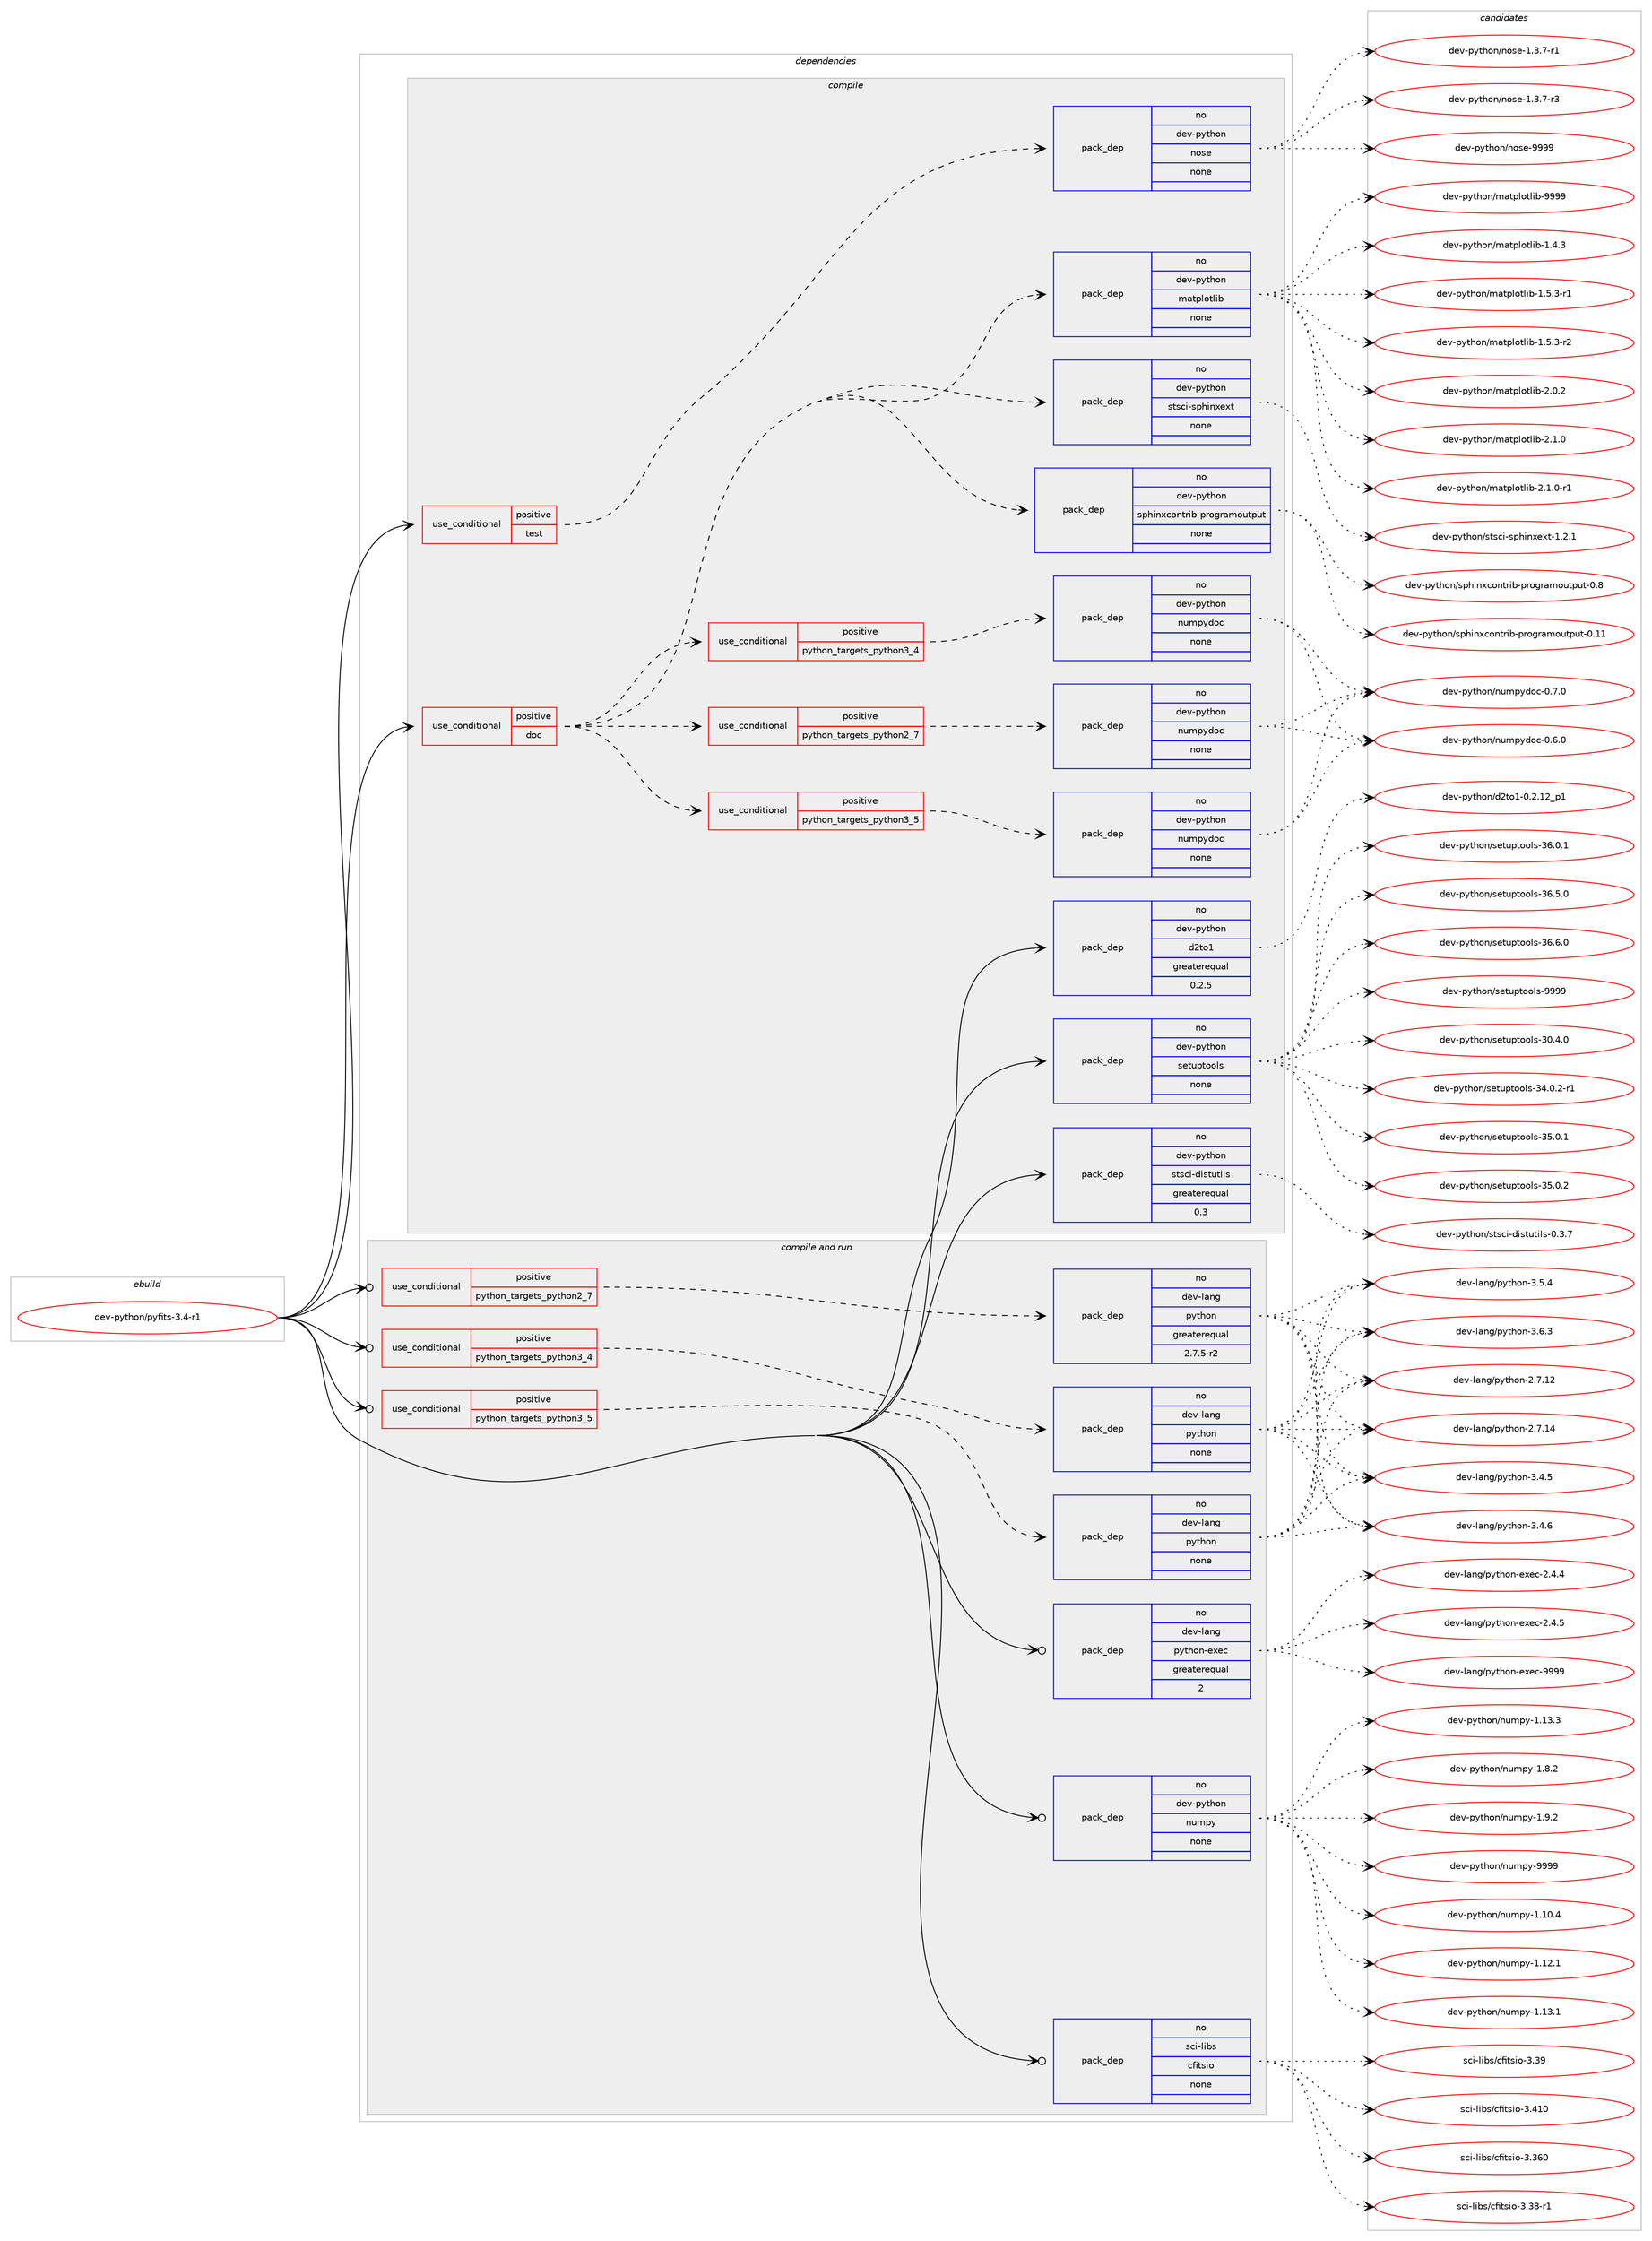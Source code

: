 digraph prolog {

# *************
# Graph options
# *************

newrank=true;
concentrate=true;
compound=true;
graph [rankdir=LR,fontname=Helvetica,fontsize=10,ranksep=1.5];#, ranksep=2.5, nodesep=0.2];
edge  [arrowhead=vee];
node  [fontname=Helvetica,fontsize=10];

# **********
# The ebuild
# **********

subgraph cluster_leftcol {
color=gray;
rank=same;
label=<<i>ebuild</i>>;
id [label="dev-python/pyfits-3.4-r1", color=red, width=4, href="../dev-python/pyfits-3.4-r1.svg"];
}

# ****************
# The dependencies
# ****************

subgraph cluster_midcol {
color=gray;
label=<<i>dependencies</i>>;
subgraph cluster_compile {
fillcolor="#eeeeee";
style=filled;
label=<<i>compile</i>>;
subgraph cond38313 {
dependency176058 [label=<<TABLE BORDER="0" CELLBORDER="1" CELLSPACING="0" CELLPADDING="4"><TR><TD ROWSPAN="3" CELLPADDING="10">use_conditional</TD></TR><TR><TD>positive</TD></TR><TR><TD>doc</TD></TR></TABLE>>, shape=none, color=red];
subgraph pack133831 {
dependency176059 [label=<<TABLE BORDER="0" CELLBORDER="1" CELLSPACING="0" CELLPADDING="4" WIDTH="220"><TR><TD ROWSPAN="6" CELLPADDING="30">pack_dep</TD></TR><TR><TD WIDTH="110">no</TD></TR><TR><TD>dev-python</TD></TR><TR><TD>matplotlib</TD></TR><TR><TD>none</TD></TR><TR><TD></TD></TR></TABLE>>, shape=none, color=blue];
}
dependency176058:e -> dependency176059:w [weight=20,style="dashed",arrowhead="vee"];
subgraph cond38314 {
dependency176060 [label=<<TABLE BORDER="0" CELLBORDER="1" CELLSPACING="0" CELLPADDING="4"><TR><TD ROWSPAN="3" CELLPADDING="10">use_conditional</TD></TR><TR><TD>positive</TD></TR><TR><TD>python_targets_python2_7</TD></TR></TABLE>>, shape=none, color=red];
subgraph pack133832 {
dependency176061 [label=<<TABLE BORDER="0" CELLBORDER="1" CELLSPACING="0" CELLPADDING="4" WIDTH="220"><TR><TD ROWSPAN="6" CELLPADDING="30">pack_dep</TD></TR><TR><TD WIDTH="110">no</TD></TR><TR><TD>dev-python</TD></TR><TR><TD>numpydoc</TD></TR><TR><TD>none</TD></TR><TR><TD></TD></TR></TABLE>>, shape=none, color=blue];
}
dependency176060:e -> dependency176061:w [weight=20,style="dashed",arrowhead="vee"];
}
dependency176058:e -> dependency176060:w [weight=20,style="dashed",arrowhead="vee"];
subgraph cond38315 {
dependency176062 [label=<<TABLE BORDER="0" CELLBORDER="1" CELLSPACING="0" CELLPADDING="4"><TR><TD ROWSPAN="3" CELLPADDING="10">use_conditional</TD></TR><TR><TD>positive</TD></TR><TR><TD>python_targets_python3_4</TD></TR></TABLE>>, shape=none, color=red];
subgraph pack133833 {
dependency176063 [label=<<TABLE BORDER="0" CELLBORDER="1" CELLSPACING="0" CELLPADDING="4" WIDTH="220"><TR><TD ROWSPAN="6" CELLPADDING="30">pack_dep</TD></TR><TR><TD WIDTH="110">no</TD></TR><TR><TD>dev-python</TD></TR><TR><TD>numpydoc</TD></TR><TR><TD>none</TD></TR><TR><TD></TD></TR></TABLE>>, shape=none, color=blue];
}
dependency176062:e -> dependency176063:w [weight=20,style="dashed",arrowhead="vee"];
}
dependency176058:e -> dependency176062:w [weight=20,style="dashed",arrowhead="vee"];
subgraph cond38316 {
dependency176064 [label=<<TABLE BORDER="0" CELLBORDER="1" CELLSPACING="0" CELLPADDING="4"><TR><TD ROWSPAN="3" CELLPADDING="10">use_conditional</TD></TR><TR><TD>positive</TD></TR><TR><TD>python_targets_python3_5</TD></TR></TABLE>>, shape=none, color=red];
subgraph pack133834 {
dependency176065 [label=<<TABLE BORDER="0" CELLBORDER="1" CELLSPACING="0" CELLPADDING="4" WIDTH="220"><TR><TD ROWSPAN="6" CELLPADDING="30">pack_dep</TD></TR><TR><TD WIDTH="110">no</TD></TR><TR><TD>dev-python</TD></TR><TR><TD>numpydoc</TD></TR><TR><TD>none</TD></TR><TR><TD></TD></TR></TABLE>>, shape=none, color=blue];
}
dependency176064:e -> dependency176065:w [weight=20,style="dashed",arrowhead="vee"];
}
dependency176058:e -> dependency176064:w [weight=20,style="dashed",arrowhead="vee"];
subgraph pack133835 {
dependency176066 [label=<<TABLE BORDER="0" CELLBORDER="1" CELLSPACING="0" CELLPADDING="4" WIDTH="220"><TR><TD ROWSPAN="6" CELLPADDING="30">pack_dep</TD></TR><TR><TD WIDTH="110">no</TD></TR><TR><TD>dev-python</TD></TR><TR><TD>sphinxcontrib-programoutput</TD></TR><TR><TD>none</TD></TR><TR><TD></TD></TR></TABLE>>, shape=none, color=blue];
}
dependency176058:e -> dependency176066:w [weight=20,style="dashed",arrowhead="vee"];
subgraph pack133836 {
dependency176067 [label=<<TABLE BORDER="0" CELLBORDER="1" CELLSPACING="0" CELLPADDING="4" WIDTH="220"><TR><TD ROWSPAN="6" CELLPADDING="30">pack_dep</TD></TR><TR><TD WIDTH="110">no</TD></TR><TR><TD>dev-python</TD></TR><TR><TD>stsci-sphinxext</TD></TR><TR><TD>none</TD></TR><TR><TD></TD></TR></TABLE>>, shape=none, color=blue];
}
dependency176058:e -> dependency176067:w [weight=20,style="dashed",arrowhead="vee"];
}
id:e -> dependency176058:w [weight=20,style="solid",arrowhead="vee"];
subgraph cond38317 {
dependency176068 [label=<<TABLE BORDER="0" CELLBORDER="1" CELLSPACING="0" CELLPADDING="4"><TR><TD ROWSPAN="3" CELLPADDING="10">use_conditional</TD></TR><TR><TD>positive</TD></TR><TR><TD>test</TD></TR></TABLE>>, shape=none, color=red];
subgraph pack133837 {
dependency176069 [label=<<TABLE BORDER="0" CELLBORDER="1" CELLSPACING="0" CELLPADDING="4" WIDTH="220"><TR><TD ROWSPAN="6" CELLPADDING="30">pack_dep</TD></TR><TR><TD WIDTH="110">no</TD></TR><TR><TD>dev-python</TD></TR><TR><TD>nose</TD></TR><TR><TD>none</TD></TR><TR><TD></TD></TR></TABLE>>, shape=none, color=blue];
}
dependency176068:e -> dependency176069:w [weight=20,style="dashed",arrowhead="vee"];
}
id:e -> dependency176068:w [weight=20,style="solid",arrowhead="vee"];
subgraph pack133838 {
dependency176070 [label=<<TABLE BORDER="0" CELLBORDER="1" CELLSPACING="0" CELLPADDING="4" WIDTH="220"><TR><TD ROWSPAN="6" CELLPADDING="30">pack_dep</TD></TR><TR><TD WIDTH="110">no</TD></TR><TR><TD>dev-python</TD></TR><TR><TD>d2to1</TD></TR><TR><TD>greaterequal</TD></TR><TR><TD>0.2.5</TD></TR></TABLE>>, shape=none, color=blue];
}
id:e -> dependency176070:w [weight=20,style="solid",arrowhead="vee"];
subgraph pack133839 {
dependency176071 [label=<<TABLE BORDER="0" CELLBORDER="1" CELLSPACING="0" CELLPADDING="4" WIDTH="220"><TR><TD ROWSPAN="6" CELLPADDING="30">pack_dep</TD></TR><TR><TD WIDTH="110">no</TD></TR><TR><TD>dev-python</TD></TR><TR><TD>setuptools</TD></TR><TR><TD>none</TD></TR><TR><TD></TD></TR></TABLE>>, shape=none, color=blue];
}
id:e -> dependency176071:w [weight=20,style="solid",arrowhead="vee"];
subgraph pack133840 {
dependency176072 [label=<<TABLE BORDER="0" CELLBORDER="1" CELLSPACING="0" CELLPADDING="4" WIDTH="220"><TR><TD ROWSPAN="6" CELLPADDING="30">pack_dep</TD></TR><TR><TD WIDTH="110">no</TD></TR><TR><TD>dev-python</TD></TR><TR><TD>stsci-distutils</TD></TR><TR><TD>greaterequal</TD></TR><TR><TD>0.3</TD></TR></TABLE>>, shape=none, color=blue];
}
id:e -> dependency176072:w [weight=20,style="solid",arrowhead="vee"];
}
subgraph cluster_compileandrun {
fillcolor="#eeeeee";
style=filled;
label=<<i>compile and run</i>>;
subgraph cond38318 {
dependency176073 [label=<<TABLE BORDER="0" CELLBORDER="1" CELLSPACING="0" CELLPADDING="4"><TR><TD ROWSPAN="3" CELLPADDING="10">use_conditional</TD></TR><TR><TD>positive</TD></TR><TR><TD>python_targets_python2_7</TD></TR></TABLE>>, shape=none, color=red];
subgraph pack133841 {
dependency176074 [label=<<TABLE BORDER="0" CELLBORDER="1" CELLSPACING="0" CELLPADDING="4" WIDTH="220"><TR><TD ROWSPAN="6" CELLPADDING="30">pack_dep</TD></TR><TR><TD WIDTH="110">no</TD></TR><TR><TD>dev-lang</TD></TR><TR><TD>python</TD></TR><TR><TD>greaterequal</TD></TR><TR><TD>2.7.5-r2</TD></TR></TABLE>>, shape=none, color=blue];
}
dependency176073:e -> dependency176074:w [weight=20,style="dashed",arrowhead="vee"];
}
id:e -> dependency176073:w [weight=20,style="solid",arrowhead="odotvee"];
subgraph cond38319 {
dependency176075 [label=<<TABLE BORDER="0" CELLBORDER="1" CELLSPACING="0" CELLPADDING="4"><TR><TD ROWSPAN="3" CELLPADDING="10">use_conditional</TD></TR><TR><TD>positive</TD></TR><TR><TD>python_targets_python3_4</TD></TR></TABLE>>, shape=none, color=red];
subgraph pack133842 {
dependency176076 [label=<<TABLE BORDER="0" CELLBORDER="1" CELLSPACING="0" CELLPADDING="4" WIDTH="220"><TR><TD ROWSPAN="6" CELLPADDING="30">pack_dep</TD></TR><TR><TD WIDTH="110">no</TD></TR><TR><TD>dev-lang</TD></TR><TR><TD>python</TD></TR><TR><TD>none</TD></TR><TR><TD></TD></TR></TABLE>>, shape=none, color=blue];
}
dependency176075:e -> dependency176076:w [weight=20,style="dashed",arrowhead="vee"];
}
id:e -> dependency176075:w [weight=20,style="solid",arrowhead="odotvee"];
subgraph cond38320 {
dependency176077 [label=<<TABLE BORDER="0" CELLBORDER="1" CELLSPACING="0" CELLPADDING="4"><TR><TD ROWSPAN="3" CELLPADDING="10">use_conditional</TD></TR><TR><TD>positive</TD></TR><TR><TD>python_targets_python3_5</TD></TR></TABLE>>, shape=none, color=red];
subgraph pack133843 {
dependency176078 [label=<<TABLE BORDER="0" CELLBORDER="1" CELLSPACING="0" CELLPADDING="4" WIDTH="220"><TR><TD ROWSPAN="6" CELLPADDING="30">pack_dep</TD></TR><TR><TD WIDTH="110">no</TD></TR><TR><TD>dev-lang</TD></TR><TR><TD>python</TD></TR><TR><TD>none</TD></TR><TR><TD></TD></TR></TABLE>>, shape=none, color=blue];
}
dependency176077:e -> dependency176078:w [weight=20,style="dashed",arrowhead="vee"];
}
id:e -> dependency176077:w [weight=20,style="solid",arrowhead="odotvee"];
subgraph pack133844 {
dependency176079 [label=<<TABLE BORDER="0" CELLBORDER="1" CELLSPACING="0" CELLPADDING="4" WIDTH="220"><TR><TD ROWSPAN="6" CELLPADDING="30">pack_dep</TD></TR><TR><TD WIDTH="110">no</TD></TR><TR><TD>dev-lang</TD></TR><TR><TD>python-exec</TD></TR><TR><TD>greaterequal</TD></TR><TR><TD>2</TD></TR></TABLE>>, shape=none, color=blue];
}
id:e -> dependency176079:w [weight=20,style="solid",arrowhead="odotvee"];
subgraph pack133845 {
dependency176080 [label=<<TABLE BORDER="0" CELLBORDER="1" CELLSPACING="0" CELLPADDING="4" WIDTH="220"><TR><TD ROWSPAN="6" CELLPADDING="30">pack_dep</TD></TR><TR><TD WIDTH="110">no</TD></TR><TR><TD>dev-python</TD></TR><TR><TD>numpy</TD></TR><TR><TD>none</TD></TR><TR><TD></TD></TR></TABLE>>, shape=none, color=blue];
}
id:e -> dependency176080:w [weight=20,style="solid",arrowhead="odotvee"];
subgraph pack133846 {
dependency176081 [label=<<TABLE BORDER="0" CELLBORDER="1" CELLSPACING="0" CELLPADDING="4" WIDTH="220"><TR><TD ROWSPAN="6" CELLPADDING="30">pack_dep</TD></TR><TR><TD WIDTH="110">no</TD></TR><TR><TD>sci-libs</TD></TR><TR><TD>cfitsio</TD></TR><TR><TD>none</TD></TR><TR><TD></TD></TR></TABLE>>, shape=none, color=blue];
}
id:e -> dependency176081:w [weight=20,style="solid",arrowhead="odotvee"];
}
subgraph cluster_run {
fillcolor="#eeeeee";
style=filled;
label=<<i>run</i>>;
}
}

# **************
# The candidates
# **************

subgraph cluster_choices {
rank=same;
color=gray;
label=<<i>candidates</i>>;

subgraph choice133831 {
color=black;
nodesep=1;
choice10010111845112121116104111110471099711611210811111610810598454946524651 [label="dev-python/matplotlib-1.4.3", color=red, width=4,href="../dev-python/matplotlib-1.4.3.svg"];
choice100101118451121211161041111104710997116112108111116108105984549465346514511449 [label="dev-python/matplotlib-1.5.3-r1", color=red, width=4,href="../dev-python/matplotlib-1.5.3-r1.svg"];
choice100101118451121211161041111104710997116112108111116108105984549465346514511450 [label="dev-python/matplotlib-1.5.3-r2", color=red, width=4,href="../dev-python/matplotlib-1.5.3-r2.svg"];
choice10010111845112121116104111110471099711611210811111610810598455046484650 [label="dev-python/matplotlib-2.0.2", color=red, width=4,href="../dev-python/matplotlib-2.0.2.svg"];
choice10010111845112121116104111110471099711611210811111610810598455046494648 [label="dev-python/matplotlib-2.1.0", color=red, width=4,href="../dev-python/matplotlib-2.1.0.svg"];
choice100101118451121211161041111104710997116112108111116108105984550464946484511449 [label="dev-python/matplotlib-2.1.0-r1", color=red, width=4,href="../dev-python/matplotlib-2.1.0-r1.svg"];
choice100101118451121211161041111104710997116112108111116108105984557575757 [label="dev-python/matplotlib-9999", color=red, width=4,href="../dev-python/matplotlib-9999.svg"];
dependency176059:e -> choice10010111845112121116104111110471099711611210811111610810598454946524651:w [style=dotted,weight="100"];
dependency176059:e -> choice100101118451121211161041111104710997116112108111116108105984549465346514511449:w [style=dotted,weight="100"];
dependency176059:e -> choice100101118451121211161041111104710997116112108111116108105984549465346514511450:w [style=dotted,weight="100"];
dependency176059:e -> choice10010111845112121116104111110471099711611210811111610810598455046484650:w [style=dotted,weight="100"];
dependency176059:e -> choice10010111845112121116104111110471099711611210811111610810598455046494648:w [style=dotted,weight="100"];
dependency176059:e -> choice100101118451121211161041111104710997116112108111116108105984550464946484511449:w [style=dotted,weight="100"];
dependency176059:e -> choice100101118451121211161041111104710997116112108111116108105984557575757:w [style=dotted,weight="100"];
}
subgraph choice133832 {
color=black;
nodesep=1;
choice100101118451121211161041111104711011710911212110011199454846544648 [label="dev-python/numpydoc-0.6.0", color=red, width=4,href="../dev-python/numpydoc-0.6.0.svg"];
choice100101118451121211161041111104711011710911212110011199454846554648 [label="dev-python/numpydoc-0.7.0", color=red, width=4,href="../dev-python/numpydoc-0.7.0.svg"];
dependency176061:e -> choice100101118451121211161041111104711011710911212110011199454846544648:w [style=dotted,weight="100"];
dependency176061:e -> choice100101118451121211161041111104711011710911212110011199454846554648:w [style=dotted,weight="100"];
}
subgraph choice133833 {
color=black;
nodesep=1;
choice100101118451121211161041111104711011710911212110011199454846544648 [label="dev-python/numpydoc-0.6.0", color=red, width=4,href="../dev-python/numpydoc-0.6.0.svg"];
choice100101118451121211161041111104711011710911212110011199454846554648 [label="dev-python/numpydoc-0.7.0", color=red, width=4,href="../dev-python/numpydoc-0.7.0.svg"];
dependency176063:e -> choice100101118451121211161041111104711011710911212110011199454846544648:w [style=dotted,weight="100"];
dependency176063:e -> choice100101118451121211161041111104711011710911212110011199454846554648:w [style=dotted,weight="100"];
}
subgraph choice133834 {
color=black;
nodesep=1;
choice100101118451121211161041111104711011710911212110011199454846544648 [label="dev-python/numpydoc-0.6.0", color=red, width=4,href="../dev-python/numpydoc-0.6.0.svg"];
choice100101118451121211161041111104711011710911212110011199454846554648 [label="dev-python/numpydoc-0.7.0", color=red, width=4,href="../dev-python/numpydoc-0.7.0.svg"];
dependency176065:e -> choice100101118451121211161041111104711011710911212110011199454846544648:w [style=dotted,weight="100"];
dependency176065:e -> choice100101118451121211161041111104711011710911212110011199454846554648:w [style=dotted,weight="100"];
}
subgraph choice133835 {
color=black;
nodesep=1;
choice1001011184511212111610411111047115112104105110120991111101161141059845112114111103114971091111171161121171164548464949 [label="dev-python/sphinxcontrib-programoutput-0.11", color=red, width=4,href="../dev-python/sphinxcontrib-programoutput-0.11.svg"];
choice10010111845112121116104111110471151121041051101209911111011611410598451121141111031149710911111711611211711645484656 [label="dev-python/sphinxcontrib-programoutput-0.8", color=red, width=4,href="../dev-python/sphinxcontrib-programoutput-0.8.svg"];
dependency176066:e -> choice1001011184511212111610411111047115112104105110120991111101161141059845112114111103114971091111171161121171164548464949:w [style=dotted,weight="100"];
dependency176066:e -> choice10010111845112121116104111110471151121041051101209911111011611410598451121141111031149710911111711611211711645484656:w [style=dotted,weight="100"];
}
subgraph choice133836 {
color=black;
nodesep=1;
choice10010111845112121116104111110471151161159910545115112104105110120101120116454946504649 [label="dev-python/stsci-sphinxext-1.2.1", color=red, width=4,href="../dev-python/stsci-sphinxext-1.2.1.svg"];
dependency176067:e -> choice10010111845112121116104111110471151161159910545115112104105110120101120116454946504649:w [style=dotted,weight="100"];
}
subgraph choice133837 {
color=black;
nodesep=1;
choice10010111845112121116104111110471101111151014549465146554511449 [label="dev-python/nose-1.3.7-r1", color=red, width=4,href="../dev-python/nose-1.3.7-r1.svg"];
choice10010111845112121116104111110471101111151014549465146554511451 [label="dev-python/nose-1.3.7-r3", color=red, width=4,href="../dev-python/nose-1.3.7-r3.svg"];
choice10010111845112121116104111110471101111151014557575757 [label="dev-python/nose-9999", color=red, width=4,href="../dev-python/nose-9999.svg"];
dependency176069:e -> choice10010111845112121116104111110471101111151014549465146554511449:w [style=dotted,weight="100"];
dependency176069:e -> choice10010111845112121116104111110471101111151014549465146554511451:w [style=dotted,weight="100"];
dependency176069:e -> choice10010111845112121116104111110471101111151014557575757:w [style=dotted,weight="100"];
}
subgraph choice133838 {
color=black;
nodesep=1;
choice10010111845112121116104111110471005011611149454846504649509511249 [label="dev-python/d2to1-0.2.12_p1", color=red, width=4,href="../dev-python/d2to1-0.2.12_p1.svg"];
dependency176070:e -> choice10010111845112121116104111110471005011611149454846504649509511249:w [style=dotted,weight="100"];
}
subgraph choice133839 {
color=black;
nodesep=1;
choice100101118451121211161041111104711510111611711211611111110811545514846524648 [label="dev-python/setuptools-30.4.0", color=red, width=4,href="../dev-python/setuptools-30.4.0.svg"];
choice1001011184511212111610411111047115101116117112116111111108115455152464846504511449 [label="dev-python/setuptools-34.0.2-r1", color=red, width=4,href="../dev-python/setuptools-34.0.2-r1.svg"];
choice100101118451121211161041111104711510111611711211611111110811545515346484649 [label="dev-python/setuptools-35.0.1", color=red, width=4,href="../dev-python/setuptools-35.0.1.svg"];
choice100101118451121211161041111104711510111611711211611111110811545515346484650 [label="dev-python/setuptools-35.0.2", color=red, width=4,href="../dev-python/setuptools-35.0.2.svg"];
choice100101118451121211161041111104711510111611711211611111110811545515446484649 [label="dev-python/setuptools-36.0.1", color=red, width=4,href="../dev-python/setuptools-36.0.1.svg"];
choice100101118451121211161041111104711510111611711211611111110811545515446534648 [label="dev-python/setuptools-36.5.0", color=red, width=4,href="../dev-python/setuptools-36.5.0.svg"];
choice100101118451121211161041111104711510111611711211611111110811545515446544648 [label="dev-python/setuptools-36.6.0", color=red, width=4,href="../dev-python/setuptools-36.6.0.svg"];
choice10010111845112121116104111110471151011161171121161111111081154557575757 [label="dev-python/setuptools-9999", color=red, width=4,href="../dev-python/setuptools-9999.svg"];
dependency176071:e -> choice100101118451121211161041111104711510111611711211611111110811545514846524648:w [style=dotted,weight="100"];
dependency176071:e -> choice1001011184511212111610411111047115101116117112116111111108115455152464846504511449:w [style=dotted,weight="100"];
dependency176071:e -> choice100101118451121211161041111104711510111611711211611111110811545515346484649:w [style=dotted,weight="100"];
dependency176071:e -> choice100101118451121211161041111104711510111611711211611111110811545515346484650:w [style=dotted,weight="100"];
dependency176071:e -> choice100101118451121211161041111104711510111611711211611111110811545515446484649:w [style=dotted,weight="100"];
dependency176071:e -> choice100101118451121211161041111104711510111611711211611111110811545515446534648:w [style=dotted,weight="100"];
dependency176071:e -> choice100101118451121211161041111104711510111611711211611111110811545515446544648:w [style=dotted,weight="100"];
dependency176071:e -> choice10010111845112121116104111110471151011161171121161111111081154557575757:w [style=dotted,weight="100"];
}
subgraph choice133840 {
color=black;
nodesep=1;
choice10010111845112121116104111110471151161159910545100105115116117116105108115454846514655 [label="dev-python/stsci-distutils-0.3.7", color=red, width=4,href="../dev-python/stsci-distutils-0.3.7.svg"];
dependency176072:e -> choice10010111845112121116104111110471151161159910545100105115116117116105108115454846514655:w [style=dotted,weight="100"];
}
subgraph choice133841 {
color=black;
nodesep=1;
choice10010111845108971101034711212111610411111045504655464950 [label="dev-lang/python-2.7.12", color=red, width=4,href="../dev-lang/python-2.7.12.svg"];
choice10010111845108971101034711212111610411111045504655464952 [label="dev-lang/python-2.7.14", color=red, width=4,href="../dev-lang/python-2.7.14.svg"];
choice100101118451089711010347112121116104111110455146524653 [label="dev-lang/python-3.4.5", color=red, width=4,href="../dev-lang/python-3.4.5.svg"];
choice100101118451089711010347112121116104111110455146524654 [label="dev-lang/python-3.4.6", color=red, width=4,href="../dev-lang/python-3.4.6.svg"];
choice100101118451089711010347112121116104111110455146534652 [label="dev-lang/python-3.5.4", color=red, width=4,href="../dev-lang/python-3.5.4.svg"];
choice100101118451089711010347112121116104111110455146544651 [label="dev-lang/python-3.6.3", color=red, width=4,href="../dev-lang/python-3.6.3.svg"];
dependency176074:e -> choice10010111845108971101034711212111610411111045504655464950:w [style=dotted,weight="100"];
dependency176074:e -> choice10010111845108971101034711212111610411111045504655464952:w [style=dotted,weight="100"];
dependency176074:e -> choice100101118451089711010347112121116104111110455146524653:w [style=dotted,weight="100"];
dependency176074:e -> choice100101118451089711010347112121116104111110455146524654:w [style=dotted,weight="100"];
dependency176074:e -> choice100101118451089711010347112121116104111110455146534652:w [style=dotted,weight="100"];
dependency176074:e -> choice100101118451089711010347112121116104111110455146544651:w [style=dotted,weight="100"];
}
subgraph choice133842 {
color=black;
nodesep=1;
choice10010111845108971101034711212111610411111045504655464950 [label="dev-lang/python-2.7.12", color=red, width=4,href="../dev-lang/python-2.7.12.svg"];
choice10010111845108971101034711212111610411111045504655464952 [label="dev-lang/python-2.7.14", color=red, width=4,href="../dev-lang/python-2.7.14.svg"];
choice100101118451089711010347112121116104111110455146524653 [label="dev-lang/python-3.4.5", color=red, width=4,href="../dev-lang/python-3.4.5.svg"];
choice100101118451089711010347112121116104111110455146524654 [label="dev-lang/python-3.4.6", color=red, width=4,href="../dev-lang/python-3.4.6.svg"];
choice100101118451089711010347112121116104111110455146534652 [label="dev-lang/python-3.5.4", color=red, width=4,href="../dev-lang/python-3.5.4.svg"];
choice100101118451089711010347112121116104111110455146544651 [label="dev-lang/python-3.6.3", color=red, width=4,href="../dev-lang/python-3.6.3.svg"];
dependency176076:e -> choice10010111845108971101034711212111610411111045504655464950:w [style=dotted,weight="100"];
dependency176076:e -> choice10010111845108971101034711212111610411111045504655464952:w [style=dotted,weight="100"];
dependency176076:e -> choice100101118451089711010347112121116104111110455146524653:w [style=dotted,weight="100"];
dependency176076:e -> choice100101118451089711010347112121116104111110455146524654:w [style=dotted,weight="100"];
dependency176076:e -> choice100101118451089711010347112121116104111110455146534652:w [style=dotted,weight="100"];
dependency176076:e -> choice100101118451089711010347112121116104111110455146544651:w [style=dotted,weight="100"];
}
subgraph choice133843 {
color=black;
nodesep=1;
choice10010111845108971101034711212111610411111045504655464950 [label="dev-lang/python-2.7.12", color=red, width=4,href="../dev-lang/python-2.7.12.svg"];
choice10010111845108971101034711212111610411111045504655464952 [label="dev-lang/python-2.7.14", color=red, width=4,href="../dev-lang/python-2.7.14.svg"];
choice100101118451089711010347112121116104111110455146524653 [label="dev-lang/python-3.4.5", color=red, width=4,href="../dev-lang/python-3.4.5.svg"];
choice100101118451089711010347112121116104111110455146524654 [label="dev-lang/python-3.4.6", color=red, width=4,href="../dev-lang/python-3.4.6.svg"];
choice100101118451089711010347112121116104111110455146534652 [label="dev-lang/python-3.5.4", color=red, width=4,href="../dev-lang/python-3.5.4.svg"];
choice100101118451089711010347112121116104111110455146544651 [label="dev-lang/python-3.6.3", color=red, width=4,href="../dev-lang/python-3.6.3.svg"];
dependency176078:e -> choice10010111845108971101034711212111610411111045504655464950:w [style=dotted,weight="100"];
dependency176078:e -> choice10010111845108971101034711212111610411111045504655464952:w [style=dotted,weight="100"];
dependency176078:e -> choice100101118451089711010347112121116104111110455146524653:w [style=dotted,weight="100"];
dependency176078:e -> choice100101118451089711010347112121116104111110455146524654:w [style=dotted,weight="100"];
dependency176078:e -> choice100101118451089711010347112121116104111110455146534652:w [style=dotted,weight="100"];
dependency176078:e -> choice100101118451089711010347112121116104111110455146544651:w [style=dotted,weight="100"];
}
subgraph choice133844 {
color=black;
nodesep=1;
choice1001011184510897110103471121211161041111104510112010199455046524652 [label="dev-lang/python-exec-2.4.4", color=red, width=4,href="../dev-lang/python-exec-2.4.4.svg"];
choice1001011184510897110103471121211161041111104510112010199455046524653 [label="dev-lang/python-exec-2.4.5", color=red, width=4,href="../dev-lang/python-exec-2.4.5.svg"];
choice10010111845108971101034711212111610411111045101120101994557575757 [label="dev-lang/python-exec-9999", color=red, width=4,href="../dev-lang/python-exec-9999.svg"];
dependency176079:e -> choice1001011184510897110103471121211161041111104510112010199455046524652:w [style=dotted,weight="100"];
dependency176079:e -> choice1001011184510897110103471121211161041111104510112010199455046524653:w [style=dotted,weight="100"];
dependency176079:e -> choice10010111845108971101034711212111610411111045101120101994557575757:w [style=dotted,weight="100"];
}
subgraph choice133845 {
color=black;
nodesep=1;
choice100101118451121211161041111104711011710911212145494649484652 [label="dev-python/numpy-1.10.4", color=red, width=4,href="../dev-python/numpy-1.10.4.svg"];
choice100101118451121211161041111104711011710911212145494649504649 [label="dev-python/numpy-1.12.1", color=red, width=4,href="../dev-python/numpy-1.12.1.svg"];
choice100101118451121211161041111104711011710911212145494649514649 [label="dev-python/numpy-1.13.1", color=red, width=4,href="../dev-python/numpy-1.13.1.svg"];
choice100101118451121211161041111104711011710911212145494649514651 [label="dev-python/numpy-1.13.3", color=red, width=4,href="../dev-python/numpy-1.13.3.svg"];
choice1001011184511212111610411111047110117109112121454946564650 [label="dev-python/numpy-1.8.2", color=red, width=4,href="../dev-python/numpy-1.8.2.svg"];
choice1001011184511212111610411111047110117109112121454946574650 [label="dev-python/numpy-1.9.2", color=red, width=4,href="../dev-python/numpy-1.9.2.svg"];
choice10010111845112121116104111110471101171091121214557575757 [label="dev-python/numpy-9999", color=red, width=4,href="../dev-python/numpy-9999.svg"];
dependency176080:e -> choice100101118451121211161041111104711011710911212145494649484652:w [style=dotted,weight="100"];
dependency176080:e -> choice100101118451121211161041111104711011710911212145494649504649:w [style=dotted,weight="100"];
dependency176080:e -> choice100101118451121211161041111104711011710911212145494649514649:w [style=dotted,weight="100"];
dependency176080:e -> choice100101118451121211161041111104711011710911212145494649514651:w [style=dotted,weight="100"];
dependency176080:e -> choice1001011184511212111610411111047110117109112121454946564650:w [style=dotted,weight="100"];
dependency176080:e -> choice1001011184511212111610411111047110117109112121454946574650:w [style=dotted,weight="100"];
dependency176080:e -> choice10010111845112121116104111110471101171091121214557575757:w [style=dotted,weight="100"];
}
subgraph choice133846 {
color=black;
nodesep=1;
choice1159910545108105981154799102105116115105111455146515448 [label="sci-libs/cfitsio-3.360", color=red, width=4,href="../sci-libs/cfitsio-3.360.svg"];
choice115991054510810598115479910210511611510511145514651564511449 [label="sci-libs/cfitsio-3.38-r1", color=red, width=4,href="../sci-libs/cfitsio-3.38-r1.svg"];
choice11599105451081059811547991021051161151051114551465157 [label="sci-libs/cfitsio-3.39", color=red, width=4,href="../sci-libs/cfitsio-3.39.svg"];
choice1159910545108105981154799102105116115105111455146524948 [label="sci-libs/cfitsio-3.410", color=red, width=4,href="../sci-libs/cfitsio-3.410.svg"];
dependency176081:e -> choice1159910545108105981154799102105116115105111455146515448:w [style=dotted,weight="100"];
dependency176081:e -> choice115991054510810598115479910210511611510511145514651564511449:w [style=dotted,weight="100"];
dependency176081:e -> choice11599105451081059811547991021051161151051114551465157:w [style=dotted,weight="100"];
dependency176081:e -> choice1159910545108105981154799102105116115105111455146524948:w [style=dotted,weight="100"];
}
}

}

